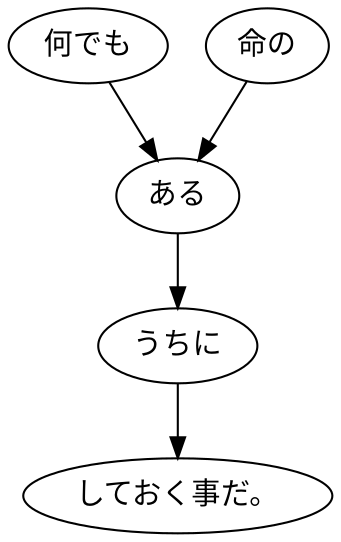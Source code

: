 digraph graph9129 {
	node0 [label="何でも"];
	node1 [label="命の"];
	node2 [label="ある"];
	node3 [label="うちに"];
	node4 [label="しておく事だ。"];
	node0 -> node2;
	node1 -> node2;
	node2 -> node3;
	node3 -> node4;
}
